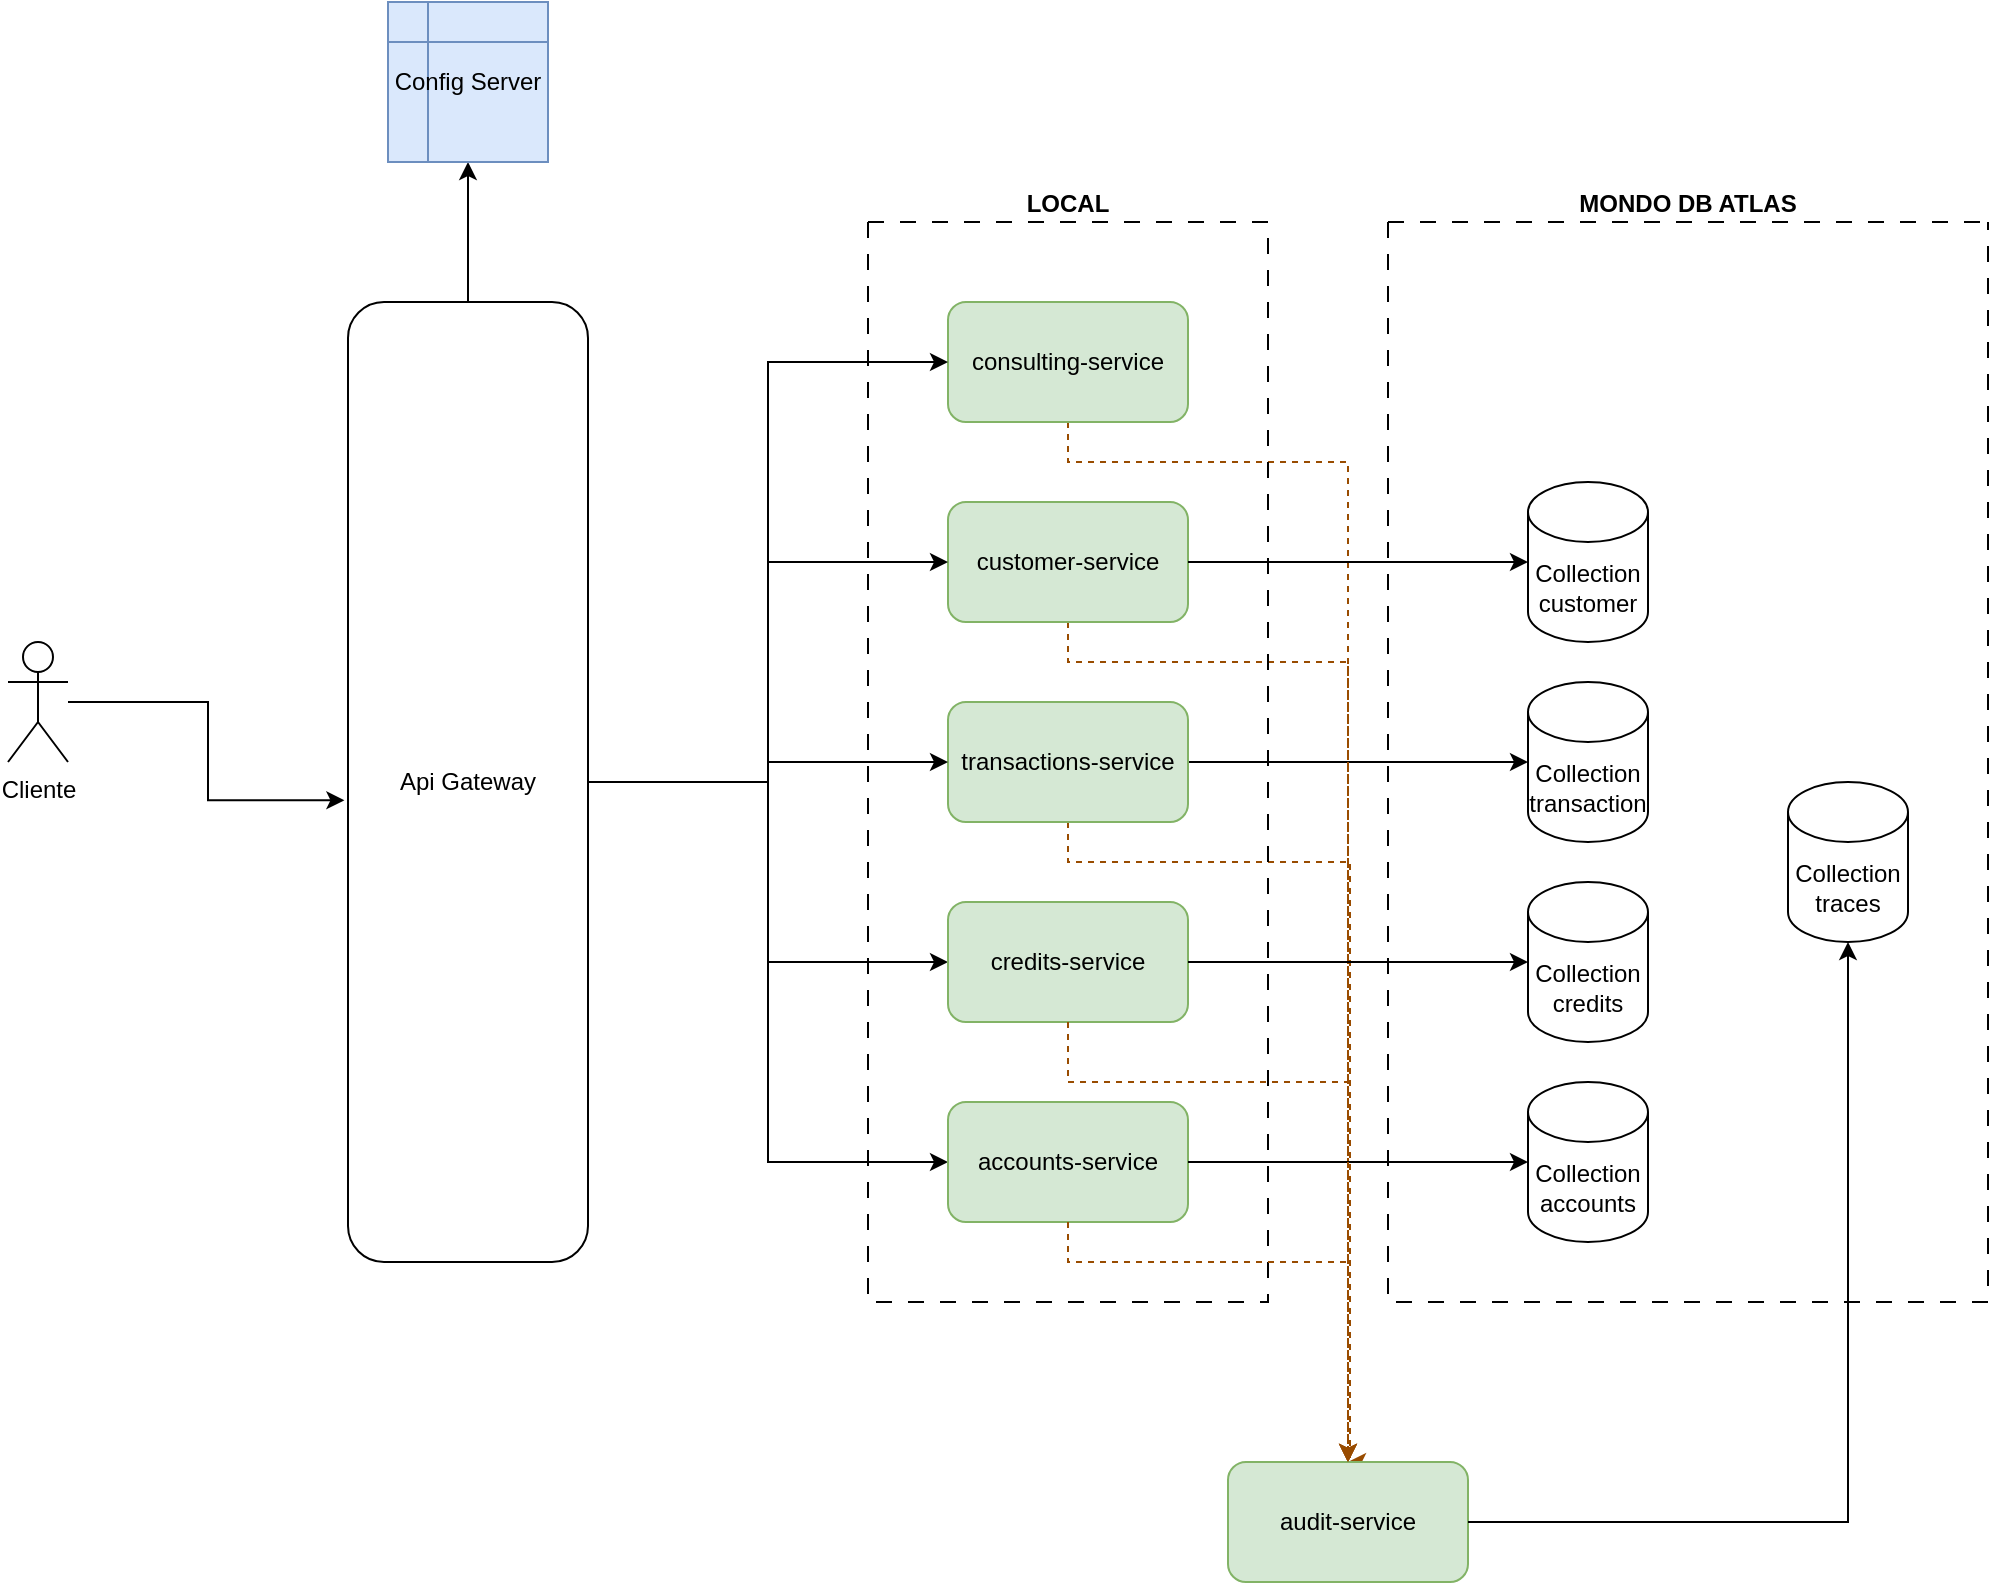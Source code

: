 <mxfile version="24.8.6">
  <diagram name="Página-1" id="zd22xw_ln7tEc9LlwZBK">
    <mxGraphModel dx="1562" dy="765" grid="1" gridSize="10" guides="1" tooltips="1" connect="1" arrows="1" fold="1" page="1" pageScale="1" pageWidth="827" pageHeight="1169" math="0" shadow="0">
      <root>
        <mxCell id="0" />
        <mxCell id="1" parent="0" />
        <mxCell id="Cltxf-kMbF5lOl4dQgeo-28" style="edgeStyle=orthogonalEdgeStyle;rounded=0;orthogonalLoop=1;jettySize=auto;html=1;" edge="1" parent="1" source="Cltxf-kMbF5lOl4dQgeo-3" target="Cltxf-kMbF5lOl4dQgeo-18">
          <mxGeometry relative="1" as="geometry" />
        </mxCell>
        <mxCell id="Cltxf-kMbF5lOl4dQgeo-37" style="edgeStyle=orthogonalEdgeStyle;rounded=0;orthogonalLoop=1;jettySize=auto;html=1;dashed=1;strokeColor=#994C00;" edge="1" parent="1" source="Cltxf-kMbF5lOl4dQgeo-3">
          <mxGeometry relative="1" as="geometry">
            <mxPoint x="760" y="750" as="targetPoint" />
            <Array as="points">
              <mxPoint x="620" y="450" />
              <mxPoint x="761" y="450" />
              <mxPoint x="761" y="750" />
            </Array>
          </mxGeometry>
        </mxCell>
        <mxCell id="Cltxf-kMbF5lOl4dQgeo-3" value="transactions-service" style="rounded=1;whiteSpace=wrap;html=1;fillColor=#d5e8d4;strokeColor=#82b366;" vertex="1" parent="1">
          <mxGeometry x="560" y="370" width="120" height="60" as="geometry" />
        </mxCell>
        <mxCell id="Cltxf-kMbF5lOl4dQgeo-39" style="edgeStyle=orthogonalEdgeStyle;rounded=0;orthogonalLoop=1;jettySize=auto;html=1;entryX=0.5;entryY=0;entryDx=0;entryDy=0;dashed=1;strokeColor=#994C00;" edge="1" parent="1" source="Cltxf-kMbF5lOl4dQgeo-4" target="Cltxf-kMbF5lOl4dQgeo-32">
          <mxGeometry relative="1" as="geometry">
            <Array as="points">
              <mxPoint x="620" y="350" />
              <mxPoint x="760" y="350" />
            </Array>
          </mxGeometry>
        </mxCell>
        <mxCell id="Cltxf-kMbF5lOl4dQgeo-4" value="customer-service" style="rounded=1;whiteSpace=wrap;html=1;fillColor=#d5e8d4;strokeColor=#82b366;" vertex="1" parent="1">
          <mxGeometry x="560" y="270" width="120" height="60" as="geometry" />
        </mxCell>
        <mxCell id="Cltxf-kMbF5lOl4dQgeo-5" style="edgeStyle=orthogonalEdgeStyle;rounded=0;orthogonalLoop=1;jettySize=auto;html=1;exitX=0.5;exitY=1;exitDx=0;exitDy=0;" edge="1" parent="1" source="Cltxf-kMbF5lOl4dQgeo-3" target="Cltxf-kMbF5lOl4dQgeo-3">
          <mxGeometry relative="1" as="geometry" />
        </mxCell>
        <mxCell id="Cltxf-kMbF5lOl4dQgeo-40" style="edgeStyle=orthogonalEdgeStyle;rounded=0;orthogonalLoop=1;jettySize=auto;html=1;entryX=0.5;entryY=0;entryDx=0;entryDy=0;dashed=1;strokeColor=#994C00;" edge="1" parent="1" source="Cltxf-kMbF5lOl4dQgeo-6" target="Cltxf-kMbF5lOl4dQgeo-32">
          <mxGeometry relative="1" as="geometry">
            <Array as="points">
              <mxPoint x="620" y="250" />
              <mxPoint x="760" y="250" />
            </Array>
          </mxGeometry>
        </mxCell>
        <mxCell id="Cltxf-kMbF5lOl4dQgeo-6" value="consulting-service" style="rounded=1;whiteSpace=wrap;html=1;fillColor=#d5e8d4;strokeColor=#82b366;" vertex="1" parent="1">
          <mxGeometry x="560" y="170" width="120" height="60" as="geometry" />
        </mxCell>
        <mxCell id="Cltxf-kMbF5lOl4dQgeo-10" style="edgeStyle=orthogonalEdgeStyle;rounded=0;orthogonalLoop=1;jettySize=auto;html=1;entryX=0;entryY=0.5;entryDx=0;entryDy=0;" edge="1" parent="1" source="Cltxf-kMbF5lOl4dQgeo-7" target="Cltxf-kMbF5lOl4dQgeo-6">
          <mxGeometry relative="1" as="geometry" />
        </mxCell>
        <mxCell id="Cltxf-kMbF5lOl4dQgeo-11" style="edgeStyle=orthogonalEdgeStyle;rounded=0;orthogonalLoop=1;jettySize=auto;html=1;entryX=0;entryY=0.5;entryDx=0;entryDy=0;" edge="1" parent="1" source="Cltxf-kMbF5lOl4dQgeo-7" target="Cltxf-kMbF5lOl4dQgeo-4">
          <mxGeometry relative="1" as="geometry" />
        </mxCell>
        <mxCell id="Cltxf-kMbF5lOl4dQgeo-12" style="edgeStyle=orthogonalEdgeStyle;rounded=0;orthogonalLoop=1;jettySize=auto;html=1;entryX=0.5;entryY=1;entryDx=0;entryDy=0;" edge="1" parent="1" source="Cltxf-kMbF5lOl4dQgeo-7" target="Cltxf-kMbF5lOl4dQgeo-9">
          <mxGeometry relative="1" as="geometry" />
        </mxCell>
        <mxCell id="Cltxf-kMbF5lOl4dQgeo-13" style="edgeStyle=orthogonalEdgeStyle;rounded=0;orthogonalLoop=1;jettySize=auto;html=1;entryX=0;entryY=0.5;entryDx=0;entryDy=0;" edge="1" parent="1" source="Cltxf-kMbF5lOl4dQgeo-7" target="Cltxf-kMbF5lOl4dQgeo-3">
          <mxGeometry relative="1" as="geometry" />
        </mxCell>
        <mxCell id="Cltxf-kMbF5lOl4dQgeo-14" style="edgeStyle=orthogonalEdgeStyle;rounded=0;orthogonalLoop=1;jettySize=auto;html=1;entryX=0;entryY=0.5;entryDx=0;entryDy=0;" edge="1" parent="1" source="Cltxf-kMbF5lOl4dQgeo-7" target="Cltxf-kMbF5lOl4dQgeo-2">
          <mxGeometry relative="1" as="geometry" />
        </mxCell>
        <mxCell id="Cltxf-kMbF5lOl4dQgeo-15" style="edgeStyle=orthogonalEdgeStyle;rounded=0;orthogonalLoop=1;jettySize=auto;html=1;entryX=0;entryY=0.5;entryDx=0;entryDy=0;" edge="1" parent="1" source="Cltxf-kMbF5lOl4dQgeo-7" target="Cltxf-kMbF5lOl4dQgeo-1">
          <mxGeometry relative="1" as="geometry" />
        </mxCell>
        <mxCell id="Cltxf-kMbF5lOl4dQgeo-7" value="Api Gateway" style="rounded=1;whiteSpace=wrap;html=1;" vertex="1" parent="1">
          <mxGeometry x="260" y="170" width="120" height="480" as="geometry" />
        </mxCell>
        <mxCell id="Cltxf-kMbF5lOl4dQgeo-8" value="Cliente" style="shape=umlActor;verticalLabelPosition=bottom;verticalAlign=top;html=1;outlineConnect=0;" vertex="1" parent="1">
          <mxGeometry x="90" y="340" width="30" height="60" as="geometry" />
        </mxCell>
        <mxCell id="Cltxf-kMbF5lOl4dQgeo-9" value="Config Server" style="shape=internalStorage;whiteSpace=wrap;html=1;backgroundOutline=1;fillColor=#dae8fc;strokeColor=#6c8ebf;" vertex="1" parent="1">
          <mxGeometry x="280" y="20" width="80" height="80" as="geometry" />
        </mxCell>
        <mxCell id="Cltxf-kMbF5lOl4dQgeo-16" style="edgeStyle=orthogonalEdgeStyle;rounded=0;orthogonalLoop=1;jettySize=auto;html=1;entryX=-0.015;entryY=0.519;entryDx=0;entryDy=0;entryPerimeter=0;" edge="1" parent="1" source="Cltxf-kMbF5lOl4dQgeo-8" target="Cltxf-kMbF5lOl4dQgeo-7">
          <mxGeometry relative="1" as="geometry" />
        </mxCell>
        <mxCell id="Cltxf-kMbF5lOl4dQgeo-22" value="LOCAL" style="swimlane;startSize=0;dashed=1;dashPattern=8 8;labelPosition=center;verticalLabelPosition=top;align=center;verticalAlign=bottom;" vertex="1" parent="1">
          <mxGeometry x="520" y="130" width="200" height="540" as="geometry" />
        </mxCell>
        <mxCell id="Cltxf-kMbF5lOl4dQgeo-1" value="accounts-service" style="rounded=1;whiteSpace=wrap;html=1;fillColor=#d5e8d4;strokeColor=#82b366;" vertex="1" parent="Cltxf-kMbF5lOl4dQgeo-22">
          <mxGeometry x="40" y="440" width="120" height="60" as="geometry" />
        </mxCell>
        <mxCell id="Cltxf-kMbF5lOl4dQgeo-2" value="credits-service" style="rounded=1;whiteSpace=wrap;html=1;fillColor=#d5e8d4;strokeColor=#82b366;" vertex="1" parent="Cltxf-kMbF5lOl4dQgeo-22">
          <mxGeometry x="40" y="340" width="120" height="60" as="geometry" />
        </mxCell>
        <mxCell id="Cltxf-kMbF5lOl4dQgeo-25" value="MONDO DB ATLAS" style="swimlane;startSize=0;dashed=1;dashPattern=8 8;labelPosition=center;verticalLabelPosition=top;align=center;verticalAlign=bottom;" vertex="1" parent="1">
          <mxGeometry x="780" y="130" width="300" height="540" as="geometry" />
        </mxCell>
        <mxCell id="Cltxf-kMbF5lOl4dQgeo-17" value="Collection&lt;br&gt;traces" style="shape=cylinder3;whiteSpace=wrap;html=1;boundedLbl=1;backgroundOutline=1;size=15;" vertex="1" parent="Cltxf-kMbF5lOl4dQgeo-25">
          <mxGeometry x="200" y="280" width="60" height="80" as="geometry" />
        </mxCell>
        <mxCell id="Cltxf-kMbF5lOl4dQgeo-19" value="Collection&lt;br&gt;customer" style="shape=cylinder3;whiteSpace=wrap;html=1;boundedLbl=1;backgroundOutline=1;size=15;" vertex="1" parent="Cltxf-kMbF5lOl4dQgeo-25">
          <mxGeometry x="70" y="130" width="60" height="80" as="geometry" />
        </mxCell>
        <mxCell id="Cltxf-kMbF5lOl4dQgeo-18" value="Collection&lt;br&gt;transaction" style="shape=cylinder3;whiteSpace=wrap;html=1;boundedLbl=1;backgroundOutline=1;size=15;" vertex="1" parent="Cltxf-kMbF5lOl4dQgeo-25">
          <mxGeometry x="70" y="230" width="60" height="80" as="geometry" />
        </mxCell>
        <mxCell id="Cltxf-kMbF5lOl4dQgeo-20" value="Collection&lt;br&gt;credits" style="shape=cylinder3;whiteSpace=wrap;html=1;boundedLbl=1;backgroundOutline=1;size=15;" vertex="1" parent="Cltxf-kMbF5lOl4dQgeo-25">
          <mxGeometry x="70" y="330" width="60" height="80" as="geometry" />
        </mxCell>
        <mxCell id="Cltxf-kMbF5lOl4dQgeo-21" value="Collection&lt;br&gt;accounts" style="shape=cylinder3;whiteSpace=wrap;html=1;boundedLbl=1;backgroundOutline=1;size=15;" vertex="1" parent="Cltxf-kMbF5lOl4dQgeo-25">
          <mxGeometry x="70" y="430" width="60" height="80" as="geometry" />
        </mxCell>
        <mxCell id="Cltxf-kMbF5lOl4dQgeo-27" style="edgeStyle=orthogonalEdgeStyle;rounded=0;orthogonalLoop=1;jettySize=auto;html=1;entryX=0;entryY=0.5;entryDx=0;entryDy=0;entryPerimeter=0;" edge="1" parent="1" source="Cltxf-kMbF5lOl4dQgeo-4" target="Cltxf-kMbF5lOl4dQgeo-19">
          <mxGeometry relative="1" as="geometry" />
        </mxCell>
        <mxCell id="Cltxf-kMbF5lOl4dQgeo-29" style="edgeStyle=orthogonalEdgeStyle;rounded=0;orthogonalLoop=1;jettySize=auto;html=1;entryX=0;entryY=0.5;entryDx=0;entryDy=0;entryPerimeter=0;" edge="1" parent="1" source="Cltxf-kMbF5lOl4dQgeo-2" target="Cltxf-kMbF5lOl4dQgeo-20">
          <mxGeometry relative="1" as="geometry" />
        </mxCell>
        <mxCell id="Cltxf-kMbF5lOl4dQgeo-30" style="edgeStyle=orthogonalEdgeStyle;rounded=0;orthogonalLoop=1;jettySize=auto;html=1;entryX=0;entryY=0.5;entryDx=0;entryDy=0;entryPerimeter=0;" edge="1" parent="1" source="Cltxf-kMbF5lOl4dQgeo-1" target="Cltxf-kMbF5lOl4dQgeo-21">
          <mxGeometry relative="1" as="geometry" />
        </mxCell>
        <mxCell id="Cltxf-kMbF5lOl4dQgeo-32" value="audit-service" style="rounded=1;whiteSpace=wrap;html=1;fillColor=#d5e8d4;strokeColor=#82b366;" vertex="1" parent="1">
          <mxGeometry x="700" y="750" width="120" height="60" as="geometry" />
        </mxCell>
        <mxCell id="Cltxf-kMbF5lOl4dQgeo-35" style="edgeStyle=orthogonalEdgeStyle;rounded=0;orthogonalLoop=1;jettySize=auto;html=1;entryX=0.5;entryY=0;entryDx=0;entryDy=0;dashed=1;strokeColor=#994C00;" edge="1" parent="1" source="Cltxf-kMbF5lOl4dQgeo-1" target="Cltxf-kMbF5lOl4dQgeo-32">
          <mxGeometry relative="1" as="geometry">
            <Array as="points">
              <mxPoint x="620" y="650" />
              <mxPoint x="760" y="650" />
            </Array>
          </mxGeometry>
        </mxCell>
        <mxCell id="Cltxf-kMbF5lOl4dQgeo-36" style="edgeStyle=orthogonalEdgeStyle;rounded=0;orthogonalLoop=1;jettySize=auto;html=1;entryX=0.5;entryY=0;entryDx=0;entryDy=0;dashed=1;strokeColor=#994C00;" edge="1" parent="1" source="Cltxf-kMbF5lOl4dQgeo-2" target="Cltxf-kMbF5lOl4dQgeo-32">
          <mxGeometry relative="1" as="geometry">
            <Array as="points">
              <mxPoint x="620" y="560" />
              <mxPoint x="760" y="560" />
            </Array>
          </mxGeometry>
        </mxCell>
        <mxCell id="Cltxf-kMbF5lOl4dQgeo-41" style="edgeStyle=orthogonalEdgeStyle;rounded=0;orthogonalLoop=1;jettySize=auto;html=1;entryX=0.5;entryY=1;entryDx=0;entryDy=0;entryPerimeter=0;" edge="1" parent="1" source="Cltxf-kMbF5lOl4dQgeo-32" target="Cltxf-kMbF5lOl4dQgeo-17">
          <mxGeometry relative="1" as="geometry" />
        </mxCell>
      </root>
    </mxGraphModel>
  </diagram>
</mxfile>
